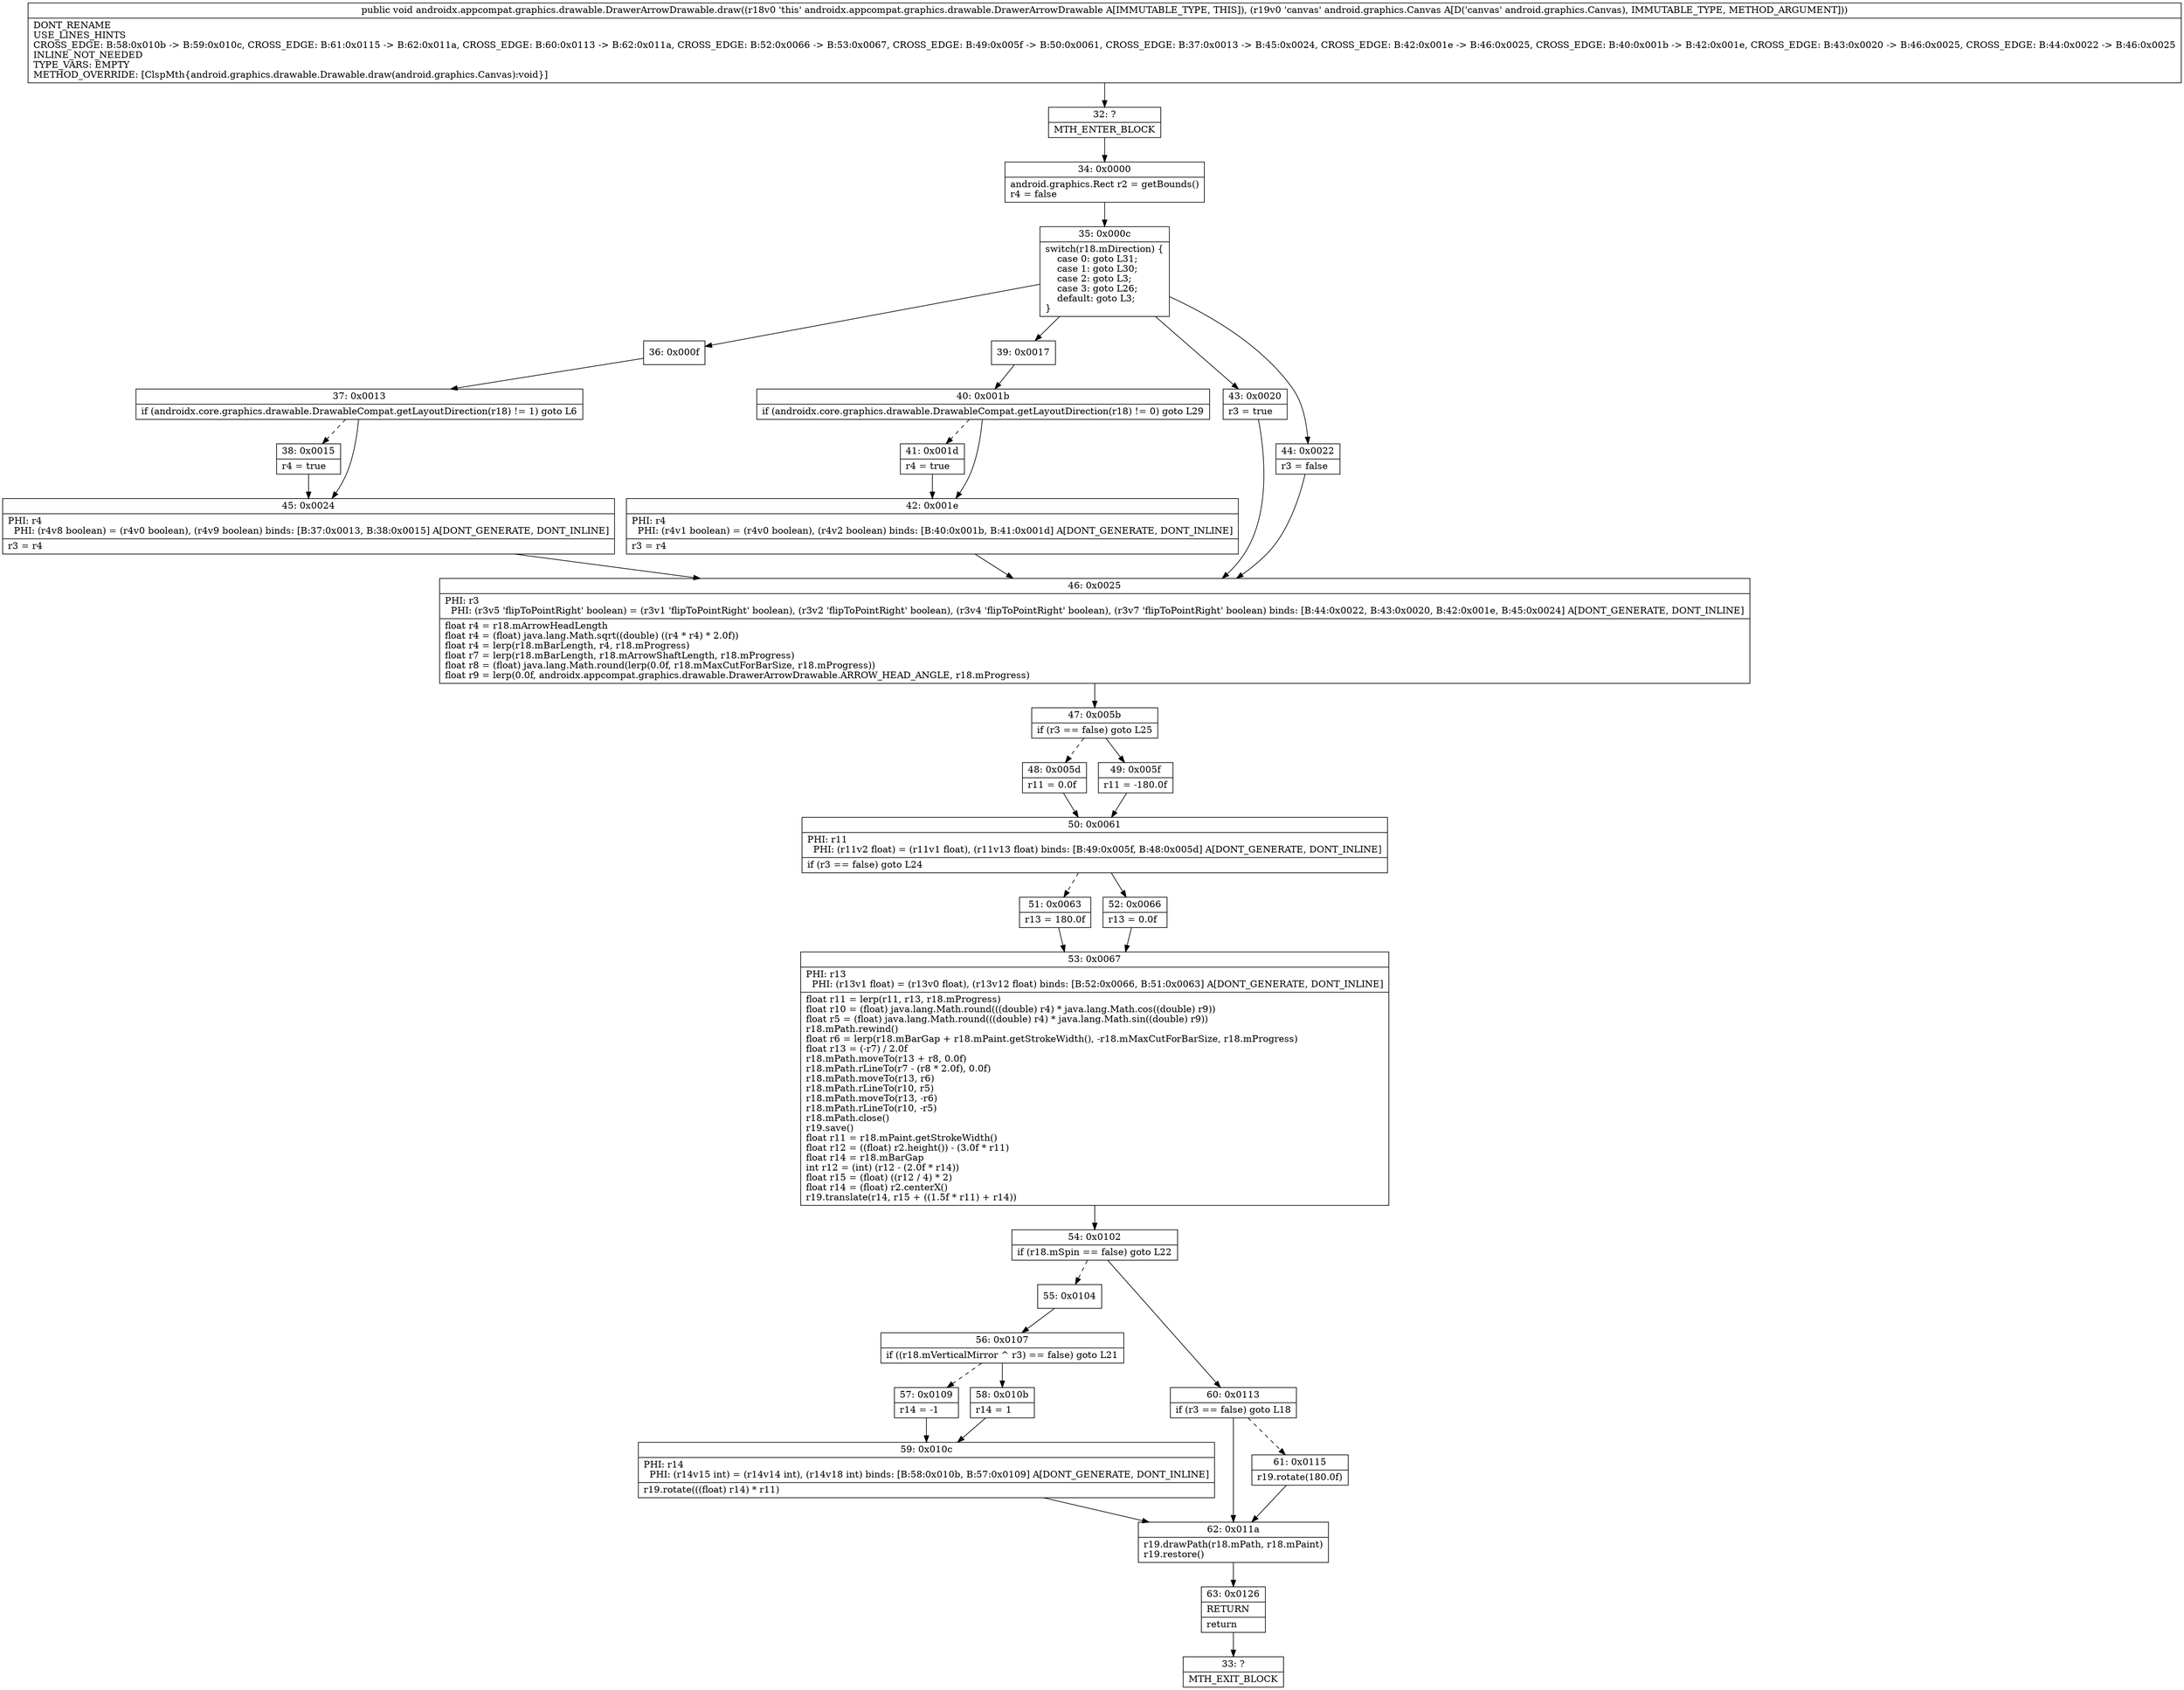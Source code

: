 digraph "CFG forandroidx.appcompat.graphics.drawable.DrawerArrowDrawable.draw(Landroid\/graphics\/Canvas;)V" {
Node_32 [shape=record,label="{32\:\ ?|MTH_ENTER_BLOCK\l}"];
Node_34 [shape=record,label="{34\:\ 0x0000|android.graphics.Rect r2 = getBounds()\lr4 = false\l}"];
Node_35 [shape=record,label="{35\:\ 0x000c|switch(r18.mDirection) \{\l    case 0: goto L31;\l    case 1: goto L30;\l    case 2: goto L3;\l    case 3: goto L26;\l    default: goto L3;\l\}\l}"];
Node_36 [shape=record,label="{36\:\ 0x000f}"];
Node_37 [shape=record,label="{37\:\ 0x0013|if (androidx.core.graphics.drawable.DrawableCompat.getLayoutDirection(r18) != 1) goto L6\l}"];
Node_38 [shape=record,label="{38\:\ 0x0015|r4 = true\l}"];
Node_45 [shape=record,label="{45\:\ 0x0024|PHI: r4 \l  PHI: (r4v8 boolean) = (r4v0 boolean), (r4v9 boolean) binds: [B:37:0x0013, B:38:0x0015] A[DONT_GENERATE, DONT_INLINE]\l|r3 = r4\l}"];
Node_46 [shape=record,label="{46\:\ 0x0025|PHI: r3 \l  PHI: (r3v5 'flipToPointRight' boolean) = (r3v1 'flipToPointRight' boolean), (r3v2 'flipToPointRight' boolean), (r3v4 'flipToPointRight' boolean), (r3v7 'flipToPointRight' boolean) binds: [B:44:0x0022, B:43:0x0020, B:42:0x001e, B:45:0x0024] A[DONT_GENERATE, DONT_INLINE]\l|float r4 = r18.mArrowHeadLength\lfloat r4 = (float) java.lang.Math.sqrt((double) ((r4 * r4) * 2.0f))\lfloat r4 = lerp(r18.mBarLength, r4, r18.mProgress)\lfloat r7 = lerp(r18.mBarLength, r18.mArrowShaftLength, r18.mProgress)\lfloat r8 = (float) java.lang.Math.round(lerp(0.0f, r18.mMaxCutForBarSize, r18.mProgress))\lfloat r9 = lerp(0.0f, androidx.appcompat.graphics.drawable.DrawerArrowDrawable.ARROW_HEAD_ANGLE, r18.mProgress)\l}"];
Node_47 [shape=record,label="{47\:\ 0x005b|if (r3 == false) goto L25\l}"];
Node_48 [shape=record,label="{48\:\ 0x005d|r11 = 0.0f\l}"];
Node_50 [shape=record,label="{50\:\ 0x0061|PHI: r11 \l  PHI: (r11v2 float) = (r11v1 float), (r11v13 float) binds: [B:49:0x005f, B:48:0x005d] A[DONT_GENERATE, DONT_INLINE]\l|if (r3 == false) goto L24\l}"];
Node_51 [shape=record,label="{51\:\ 0x0063|r13 = 180.0f\l}"];
Node_53 [shape=record,label="{53\:\ 0x0067|PHI: r13 \l  PHI: (r13v1 float) = (r13v0 float), (r13v12 float) binds: [B:52:0x0066, B:51:0x0063] A[DONT_GENERATE, DONT_INLINE]\l|float r11 = lerp(r11, r13, r18.mProgress)\lfloat r10 = (float) java.lang.Math.round(((double) r4) * java.lang.Math.cos((double) r9))\lfloat r5 = (float) java.lang.Math.round(((double) r4) * java.lang.Math.sin((double) r9))\lr18.mPath.rewind()\lfloat r6 = lerp(r18.mBarGap + r18.mPaint.getStrokeWidth(), \-r18.mMaxCutForBarSize, r18.mProgress)\lfloat r13 = (\-r7) \/ 2.0f\lr18.mPath.moveTo(r13 + r8, 0.0f)\lr18.mPath.rLineTo(r7 \- (r8 * 2.0f), 0.0f)\lr18.mPath.moveTo(r13, r6)\lr18.mPath.rLineTo(r10, r5)\lr18.mPath.moveTo(r13, \-r6)\lr18.mPath.rLineTo(r10, \-r5)\lr18.mPath.close()\lr19.save()\lfloat r11 = r18.mPaint.getStrokeWidth()\lfloat r12 = ((float) r2.height()) \- (3.0f * r11)\lfloat r14 = r18.mBarGap\lint r12 = (int) (r12 \- (2.0f * r14))\lfloat r15 = (float) ((r12 \/ 4) * 2)\lfloat r14 = (float) r2.centerX()\lr19.translate(r14, r15 + ((1.5f * r11) + r14))\l}"];
Node_54 [shape=record,label="{54\:\ 0x0102|if (r18.mSpin == false) goto L22\l}"];
Node_55 [shape=record,label="{55\:\ 0x0104}"];
Node_56 [shape=record,label="{56\:\ 0x0107|if ((r18.mVerticalMirror ^ r3) == false) goto L21\l}"];
Node_57 [shape=record,label="{57\:\ 0x0109|r14 = \-1\l}"];
Node_59 [shape=record,label="{59\:\ 0x010c|PHI: r14 \l  PHI: (r14v15 int) = (r14v14 int), (r14v18 int) binds: [B:58:0x010b, B:57:0x0109] A[DONT_GENERATE, DONT_INLINE]\l|r19.rotate(((float) r14) * r11)\l}"];
Node_62 [shape=record,label="{62\:\ 0x011a|r19.drawPath(r18.mPath, r18.mPaint)\lr19.restore()\l}"];
Node_63 [shape=record,label="{63\:\ 0x0126|RETURN\l|return\l}"];
Node_33 [shape=record,label="{33\:\ ?|MTH_EXIT_BLOCK\l}"];
Node_58 [shape=record,label="{58\:\ 0x010b|r14 = 1\l}"];
Node_60 [shape=record,label="{60\:\ 0x0113|if (r3 == false) goto L18\l}"];
Node_61 [shape=record,label="{61\:\ 0x0115|r19.rotate(180.0f)\l}"];
Node_52 [shape=record,label="{52\:\ 0x0066|r13 = 0.0f\l}"];
Node_49 [shape=record,label="{49\:\ 0x005f|r11 = \-180.0f\l}"];
Node_39 [shape=record,label="{39\:\ 0x0017}"];
Node_40 [shape=record,label="{40\:\ 0x001b|if (androidx.core.graphics.drawable.DrawableCompat.getLayoutDirection(r18) != 0) goto L29\l}"];
Node_41 [shape=record,label="{41\:\ 0x001d|r4 = true\l}"];
Node_42 [shape=record,label="{42\:\ 0x001e|PHI: r4 \l  PHI: (r4v1 boolean) = (r4v0 boolean), (r4v2 boolean) binds: [B:40:0x001b, B:41:0x001d] A[DONT_GENERATE, DONT_INLINE]\l|r3 = r4\l}"];
Node_43 [shape=record,label="{43\:\ 0x0020|r3 = true\l}"];
Node_44 [shape=record,label="{44\:\ 0x0022|r3 = false\l}"];
MethodNode[shape=record,label="{public void androidx.appcompat.graphics.drawable.DrawerArrowDrawable.draw((r18v0 'this' androidx.appcompat.graphics.drawable.DrawerArrowDrawable A[IMMUTABLE_TYPE, THIS]), (r19v0 'canvas' android.graphics.Canvas A[D('canvas' android.graphics.Canvas), IMMUTABLE_TYPE, METHOD_ARGUMENT]))  | DONT_RENAME\lUSE_LINES_HINTS\lCROSS_EDGE: B:58:0x010b \-\> B:59:0x010c, CROSS_EDGE: B:61:0x0115 \-\> B:62:0x011a, CROSS_EDGE: B:60:0x0113 \-\> B:62:0x011a, CROSS_EDGE: B:52:0x0066 \-\> B:53:0x0067, CROSS_EDGE: B:49:0x005f \-\> B:50:0x0061, CROSS_EDGE: B:37:0x0013 \-\> B:45:0x0024, CROSS_EDGE: B:42:0x001e \-\> B:46:0x0025, CROSS_EDGE: B:40:0x001b \-\> B:42:0x001e, CROSS_EDGE: B:43:0x0020 \-\> B:46:0x0025, CROSS_EDGE: B:44:0x0022 \-\> B:46:0x0025\lINLINE_NOT_NEEDED\lTYPE_VARS: EMPTY\lMETHOD_OVERRIDE: [ClspMth\{android.graphics.drawable.Drawable.draw(android.graphics.Canvas):void\}]\l}"];
MethodNode -> Node_32;Node_32 -> Node_34;
Node_34 -> Node_35;
Node_35 -> Node_36;
Node_35 -> Node_39;
Node_35 -> Node_43;
Node_35 -> Node_44;
Node_36 -> Node_37;
Node_37 -> Node_38[style=dashed];
Node_37 -> Node_45;
Node_38 -> Node_45;
Node_45 -> Node_46;
Node_46 -> Node_47;
Node_47 -> Node_48[style=dashed];
Node_47 -> Node_49;
Node_48 -> Node_50;
Node_50 -> Node_51[style=dashed];
Node_50 -> Node_52;
Node_51 -> Node_53;
Node_53 -> Node_54;
Node_54 -> Node_55[style=dashed];
Node_54 -> Node_60;
Node_55 -> Node_56;
Node_56 -> Node_57[style=dashed];
Node_56 -> Node_58;
Node_57 -> Node_59;
Node_59 -> Node_62;
Node_62 -> Node_63;
Node_63 -> Node_33;
Node_58 -> Node_59;
Node_60 -> Node_61[style=dashed];
Node_60 -> Node_62;
Node_61 -> Node_62;
Node_52 -> Node_53;
Node_49 -> Node_50;
Node_39 -> Node_40;
Node_40 -> Node_41[style=dashed];
Node_40 -> Node_42;
Node_41 -> Node_42;
Node_42 -> Node_46;
Node_43 -> Node_46;
Node_44 -> Node_46;
}

